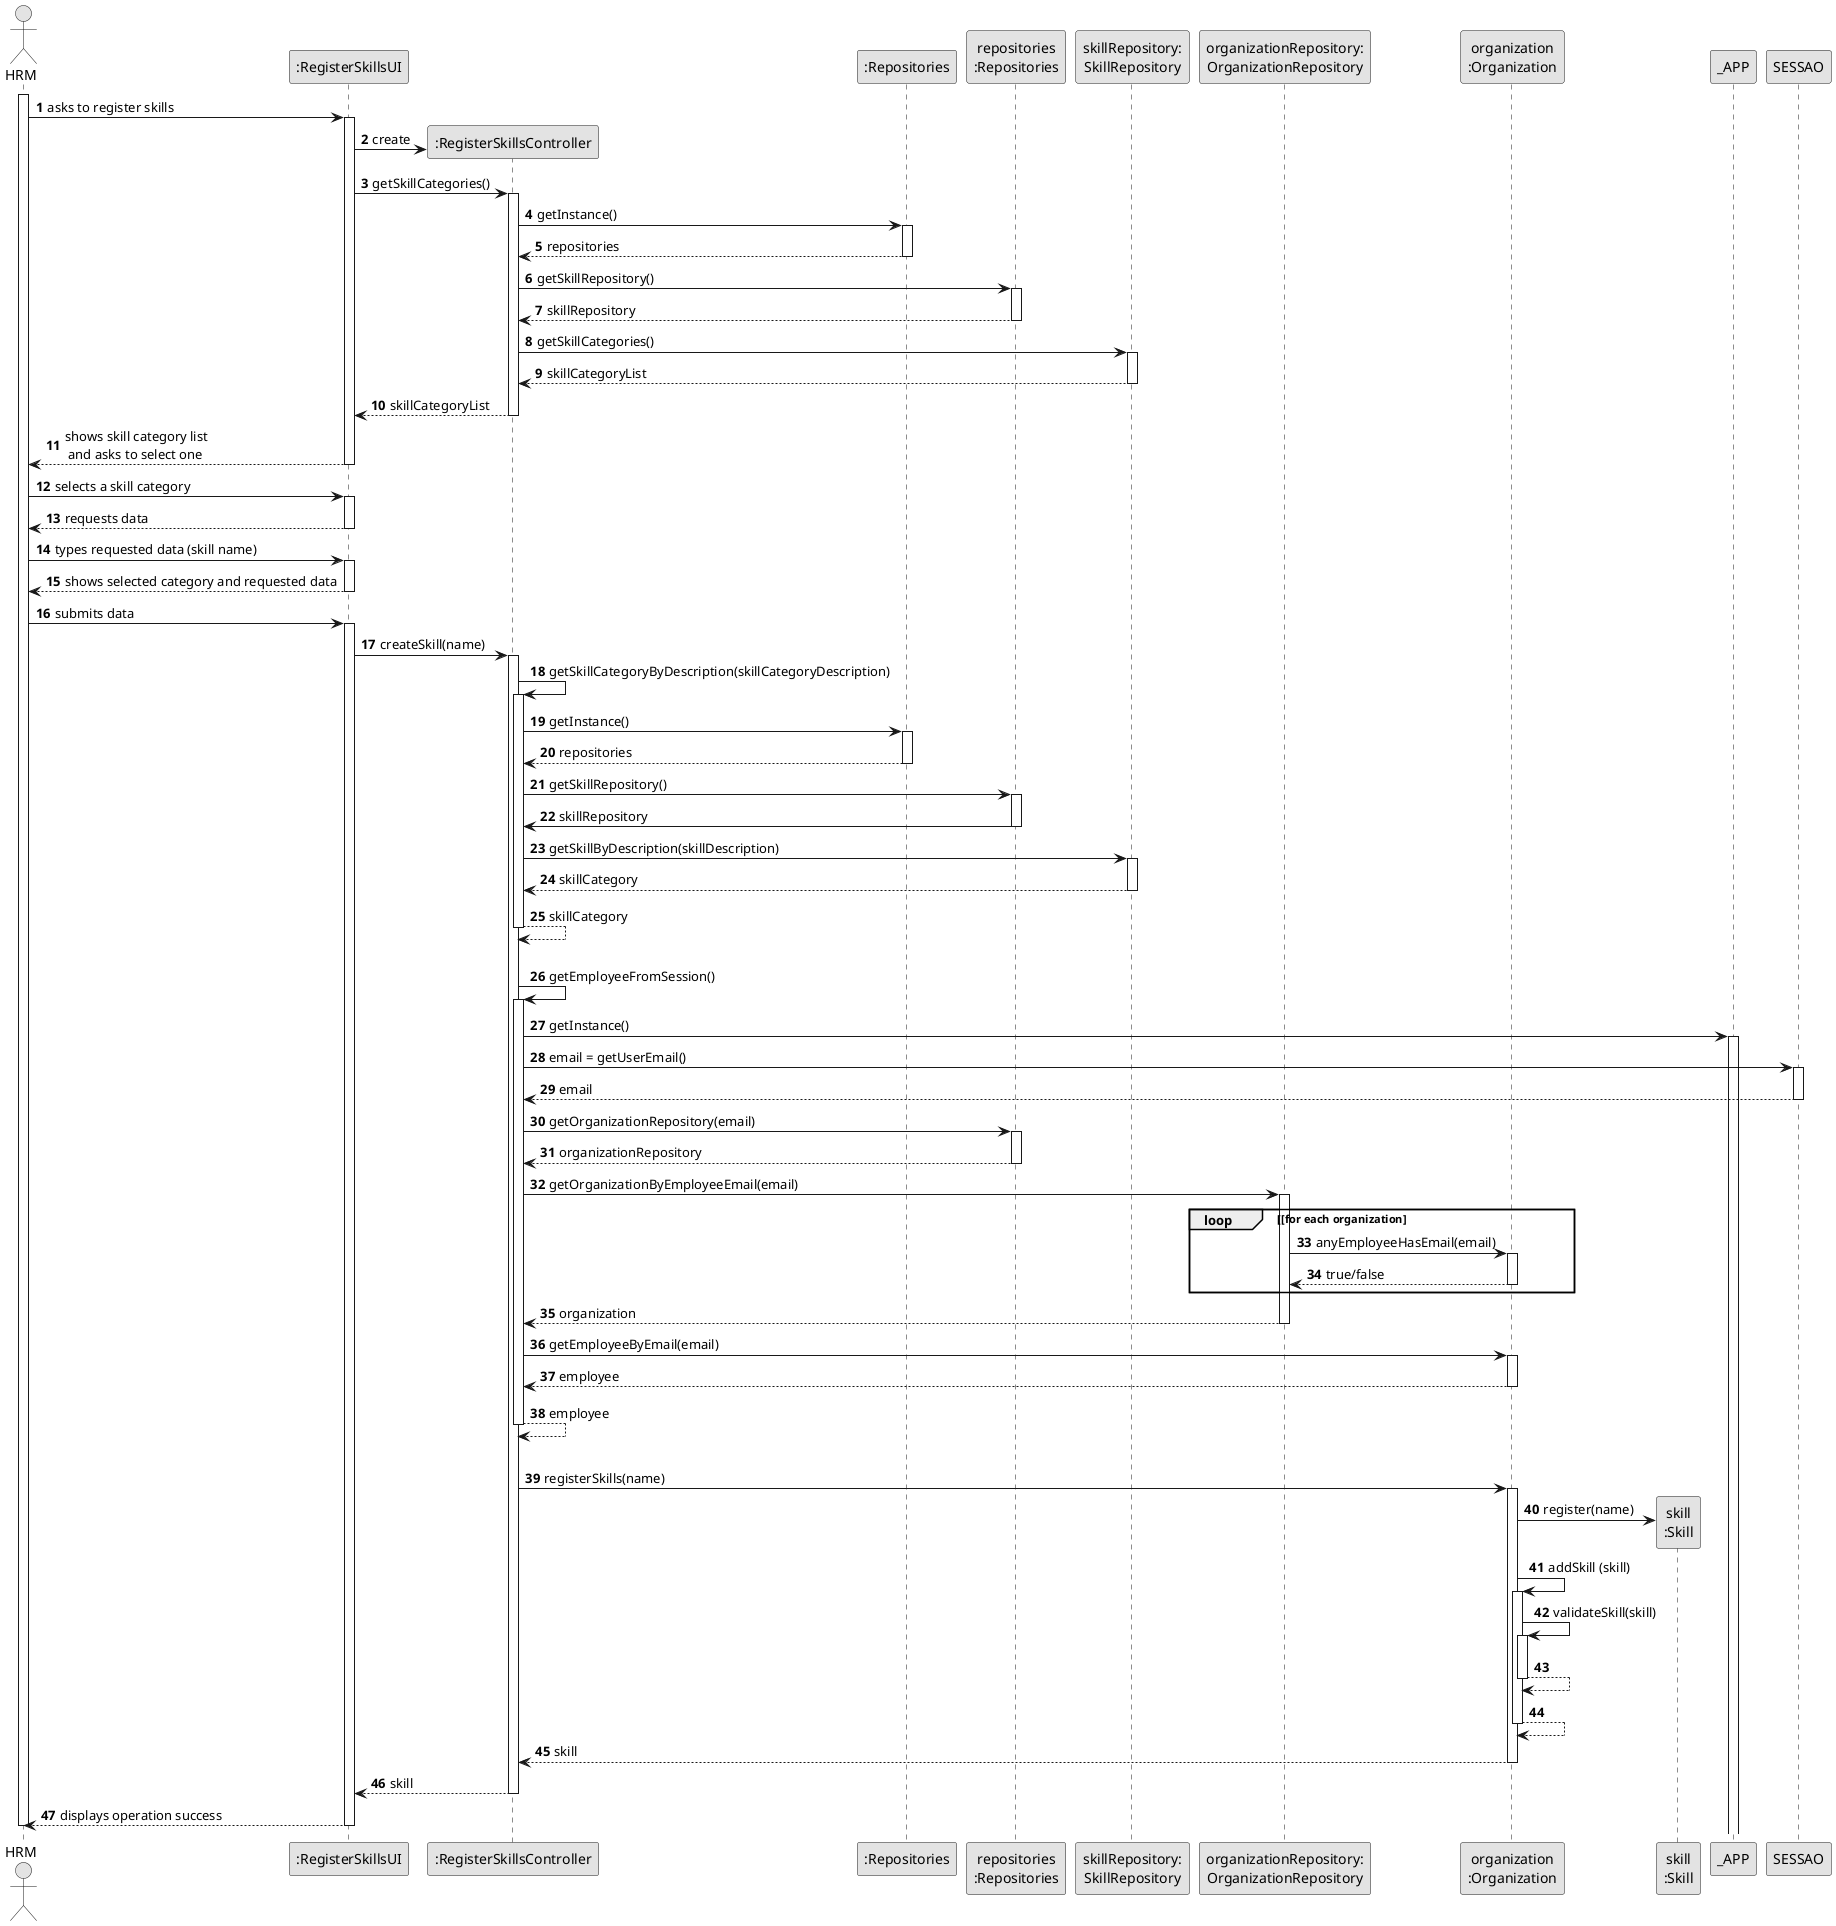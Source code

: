@startuml
skinparam monochrome true
skinparam packageStyle rectangle
skinparam shadowing false

autonumber

'hide footbox
actor "HRM" as ADM
participant ":RegisterSkillsUI" as UI
participant ":RegisterSkillsController" as CTRL
participant ":Repositories" as RepositorySingleton
participant "repositories\n:Repositories" as PLAT
participant "skillRepository:\nSkillRepository" as SkillRepository
'participant ":ApplicationSession" as _APP
'participant "appSession\n:ApplicationSession" as APP
'participant "currentSession\n:UserSession" as SESSAO
participant "organizationRepository:\nOrganizationRepository" as OrganizationRepository
participant "organization\n:Organization" as ORG
participant "skill\n:Skill" as SKILL

activate ADM

        ADM -> UI : asks to register skills

        activate UI

            'UI --> ADM : requests data (i.e. skill name, description)
            'create CTRL
            UI -> CTRL** : create

            UI -> CTRL : getSkillCategories()
            activate CTRL

                CTRL -> RepositorySingleton : getInstance()
                activate RepositorySingleton

                    RepositorySingleton --> CTRL: repositories
                deactivate RepositorySingleton

                CTRL -> PLAT : getSkillRepository()
                activate PLAT

                    PLAT --> CTRL: skillRepository
                deactivate PLAT

                CTRL -> SkillRepository : getSkillCategories()
                activate SkillRepository

                    SkillRepository --> CTRL : skillCategoryList
                deactivate SkillRepository

                CTRL --> UI : skillCategoryList
            deactivate CTRL

            UI --> ADM : shows skill category list\n and asks to select one
        deactivate UI

    ADM -> UI : selects a skill category
    activate UI

        UI --> ADM : requests data
    deactivate UI

    ADM -> UI : types requested data (skill name)
    activate UI

        UI --> ADM : shows selected category and requested data
    deactivate UI

    ADM -> UI : submits data
    activate UI

        UI -> CTRL : createSkill(name)
        activate CTRL

            CTRL -> CTRL : getSkillCategoryByDescription(skillCategoryDescription)
            activate CTRL

                CTRL -> RepositorySingleton : getInstance()
                activate RepositorySingleton

                    RepositorySingleton --> CTRL: repositories
                deactivate RepositorySingleton

                CTRL -> PLAT : getSkillRepository()
                activate PLAT

                    PLAT -> CTRL : skillRepository
                deactivate PLAT

                CTRL -> SkillRepository : getSkillByDescription(skillDescription)
                activate SkillRepository

                    SkillRepository --> CTRL : skillCategory
                deactivate SkillRepository
                    CTRL --> CTRL : skillCategory
            deactivate CTRL

            |||
            CTRL -> CTRL : getEmployeeFromSession()
            activate CTRL

                CTRL -> _APP: getInstance()
                activate _APP
                 '   _APP -> CTRL: appSession
                'deactivate _APP


                'CTRL -> APP: getCurrentSession()
               ' activate APP

                  '  APP --> CTRL: currentSession
                'deactivate APP

                CTRL -> SESSAO: email = getUserEmail()
                activate SESSAO

                    SESSAO --> CTRL: email
                deactivate SESSAO


                CTRL -> PLAT: getOrganizationRepository(email)
                activate PLAT

                    PLAT --> CTRL: organizationRepository
                deactivate PLAT


                CTRL -> OrganizationRepository: getOrganizationByEmployeeEmail(email)
                activate OrganizationRepository

                    loop [for each organization
                        OrganizationRepository -> ORG : anyEmployeeHasEmail(email)
                        activate ORG

                             ORG --> OrganizationRepository : true/false
                        deactivate ORG
                    end
                    OrganizationRepository --> CTRL : organization
                deactivate OrganizationRepository

                CTRL -> ORG: getEmployeeByEmail(email)
                activate ORG

                    ORG --> CTRL : employee
                deactivate ORG

                CTRL --> CTRL : employee
            deactivate CTRL

            |||
            CTRL -> ORG: registerSkills(name)
            activate ORG

                ORG -> SKILL**: register(name)
                ORG -> ORG: addSkill (skill)


                activate ORG
                    ORG -> ORG: validateSkill(skill)
                    activate ORG
                        ORG --> ORG
                    deactivate ORG

                    ORG --> ORG
                deactivate ORG

                ORG --> CTRL : skill

            deactivate ORG

            CTRL --> UI: skill
            deactivate CTRL
            UI --> ADM: displays operation success
    deactivate UI

deactivate ADM

@enduml